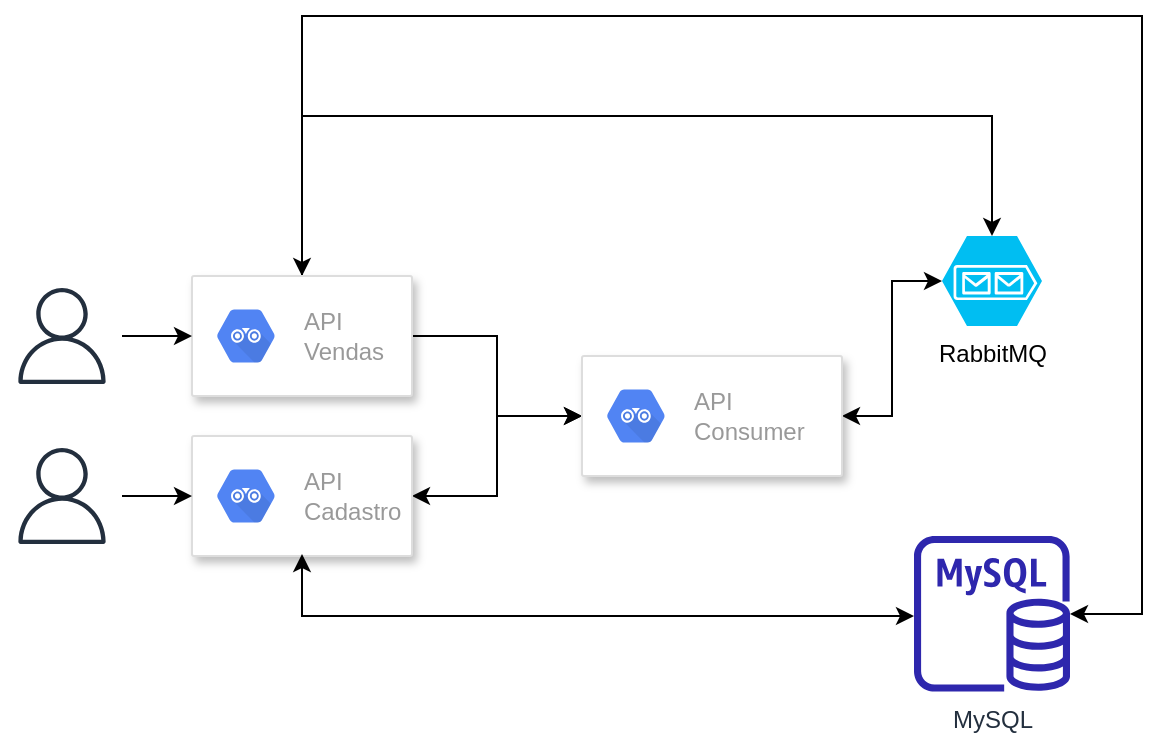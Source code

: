<mxfile version="17.4.6"><diagram id="hpmRQ9RJ9PgHhPMpPKDp" name="Page-1"><mxGraphModel dx="1393" dy="783" grid="1" gridSize="10" guides="1" tooltips="1" connect="1" arrows="1" fold="1" page="1" pageScale="1" pageWidth="850" pageHeight="1100" math="0" shadow="0"><root><mxCell id="0"/><mxCell id="1" parent="0"/><mxCell id="jnWgSNlnUR7ZYrPF4VIY-25" style="edgeStyle=orthogonalEdgeStyle;rounded=0;jumpStyle=none;orthogonalLoop=1;jettySize=auto;html=1;entryX=0;entryY=0.5;entryDx=0;entryDy=0;startArrow=classic;startFill=1;" parent="1" source="jnWgSNlnUR7ZYrPF4VIY-1" target="jnWgSNlnUR7ZYrPF4VIY-5" edge="1"><mxGeometry relative="1" as="geometry"/></mxCell><mxCell id="jnWgSNlnUR7ZYrPF4VIY-1" value="" style="strokeColor=#dddddd;shadow=1;strokeWidth=1;rounded=1;absoluteArcSize=1;arcSize=2;" parent="1" vertex="1"><mxGeometry x="75" y="220" width="110" height="60" as="geometry"/></mxCell><mxCell id="jnWgSNlnUR7ZYrPF4VIY-2" value="API&lt;br&gt;Cadastro" style="sketch=0;dashed=0;connectable=0;html=1;fillColor=#5184F3;strokeColor=none;shape=mxgraph.gcp2.hexIcon;prIcon=api_analytics;part=1;labelPosition=right;verticalLabelPosition=middle;align=left;verticalAlign=middle;spacingLeft=5;fontColor=#999999;fontSize=12;" parent="jnWgSNlnUR7ZYrPF4VIY-1" vertex="1"><mxGeometry y="0.5" width="44" height="39" relative="1" as="geometry"><mxPoint x="5" y="-19.5" as="offset"/></mxGeometry></mxCell><mxCell id="jnWgSNlnUR7ZYrPF4VIY-22" style="edgeStyle=orthogonalEdgeStyle;rounded=0;jumpStyle=none;orthogonalLoop=1;jettySize=auto;html=1;entryX=0.5;entryY=0;entryDx=0;entryDy=0;entryPerimeter=0;startArrow=classic;startFill=1;" parent="1" source="jnWgSNlnUR7ZYrPF4VIY-3" target="jnWgSNlnUR7ZYrPF4VIY-20" edge="1"><mxGeometry relative="1" as="geometry"><Array as="points"><mxPoint x="130" y="60"/><mxPoint x="475" y="60"/></Array></mxGeometry></mxCell><mxCell id="jnWgSNlnUR7ZYrPF4VIY-24" style="edgeStyle=orthogonalEdgeStyle;rounded=0;jumpStyle=none;orthogonalLoop=1;jettySize=auto;html=1;entryX=0;entryY=0.5;entryDx=0;entryDy=0;startArrow=none;startFill=0;" parent="1" source="jnWgSNlnUR7ZYrPF4VIY-3" target="jnWgSNlnUR7ZYrPF4VIY-5" edge="1"><mxGeometry relative="1" as="geometry"/></mxCell><mxCell id="rsvSRhO5Zt_KDtFoIl2R-1" style="edgeStyle=orthogonalEdgeStyle;rounded=0;orthogonalLoop=1;jettySize=auto;html=1;" edge="1" parent="1" source="jnWgSNlnUR7ZYrPF4VIY-3" target="jnWgSNlnUR7ZYrPF4VIY-19"><mxGeometry relative="1" as="geometry"><Array as="points"><mxPoint x="130" y="10"/><mxPoint x="550" y="10"/><mxPoint x="550" y="309"/></Array></mxGeometry></mxCell><mxCell id="jnWgSNlnUR7ZYrPF4VIY-3" value="" style="strokeColor=#dddddd;shadow=1;strokeWidth=1;rounded=1;absoluteArcSize=1;arcSize=2;" parent="1" vertex="1"><mxGeometry x="75" y="140" width="110" height="60" as="geometry"/></mxCell><mxCell id="jnWgSNlnUR7ZYrPF4VIY-4" value="API&lt;br&gt;Vendas" style="sketch=0;dashed=0;connectable=0;html=1;fillColor=#5184F3;strokeColor=none;shape=mxgraph.gcp2.hexIcon;prIcon=api_analytics;part=1;labelPosition=right;verticalLabelPosition=middle;align=left;verticalAlign=middle;spacingLeft=5;fontColor=#999999;fontSize=12;" parent="jnWgSNlnUR7ZYrPF4VIY-3" vertex="1"><mxGeometry y="0.5" width="44" height="39" relative="1" as="geometry"><mxPoint x="5" y="-19.5" as="offset"/></mxGeometry></mxCell><mxCell id="jnWgSNlnUR7ZYrPF4VIY-23" style="edgeStyle=orthogonalEdgeStyle;rounded=0;jumpStyle=none;orthogonalLoop=1;jettySize=auto;html=1;entryX=0;entryY=0.5;entryDx=0;entryDy=0;entryPerimeter=0;startArrow=classic;startFill=1;" parent="1" source="jnWgSNlnUR7ZYrPF4VIY-5" target="jnWgSNlnUR7ZYrPF4VIY-20" edge="1"><mxGeometry relative="1" as="geometry"/></mxCell><mxCell id="jnWgSNlnUR7ZYrPF4VIY-5" value="" style="strokeColor=#dddddd;shadow=1;strokeWidth=1;rounded=1;absoluteArcSize=1;arcSize=2;" parent="1" vertex="1"><mxGeometry x="270" y="180" width="130" height="60" as="geometry"/></mxCell><mxCell id="jnWgSNlnUR7ZYrPF4VIY-6" value="API&lt;br&gt;Consumer" style="sketch=0;dashed=0;connectable=0;html=1;fillColor=#5184F3;strokeColor=none;shape=mxgraph.gcp2.hexIcon;prIcon=api_analytics;part=1;labelPosition=right;verticalLabelPosition=middle;align=left;verticalAlign=middle;spacingLeft=5;fontColor=#999999;fontSize=12;" parent="jnWgSNlnUR7ZYrPF4VIY-5" vertex="1"><mxGeometry y="0.5" width="44" height="39" relative="1" as="geometry"><mxPoint x="5" y="-19.5" as="offset"/></mxGeometry></mxCell><mxCell id="jnWgSNlnUR7ZYrPF4VIY-11" value="" style="edgeStyle=orthogonalEdgeStyle;rounded=0;orthogonalLoop=1;jettySize=auto;html=1;" parent="1" source="jnWgSNlnUR7ZYrPF4VIY-8" target="jnWgSNlnUR7ZYrPF4VIY-3" edge="1"><mxGeometry relative="1" as="geometry"/></mxCell><mxCell id="jnWgSNlnUR7ZYrPF4VIY-8" value="" style="sketch=0;outlineConnect=0;fontColor=#232F3E;gradientColor=none;strokeColor=#232F3E;fillColor=#ffffff;dashed=0;verticalLabelPosition=bottom;verticalAlign=top;align=center;html=1;fontSize=12;fontStyle=0;aspect=fixed;shape=mxgraph.aws4.resourceIcon;resIcon=mxgraph.aws4.user;" parent="1" vertex="1"><mxGeometry x="-20" y="140" width="60" height="60" as="geometry"/></mxCell><mxCell id="jnWgSNlnUR7ZYrPF4VIY-14" value="" style="edgeStyle=orthogonalEdgeStyle;rounded=0;orthogonalLoop=1;jettySize=auto;html=1;" parent="1" source="jnWgSNlnUR7ZYrPF4VIY-9" target="jnWgSNlnUR7ZYrPF4VIY-1" edge="1"><mxGeometry relative="1" as="geometry"/></mxCell><mxCell id="jnWgSNlnUR7ZYrPF4VIY-9" value="" style="sketch=0;outlineConnect=0;fontColor=#232F3E;gradientColor=none;strokeColor=#232F3E;fillColor=#ffffff;dashed=0;verticalLabelPosition=bottom;verticalAlign=top;align=center;html=1;fontSize=12;fontStyle=0;aspect=fixed;shape=mxgraph.aws4.resourceIcon;resIcon=mxgraph.aws4.user;" parent="1" vertex="1"><mxGeometry x="-20" y="220" width="60" height="60" as="geometry"/></mxCell><mxCell id="jnWgSNlnUR7ZYrPF4VIY-26" style="edgeStyle=orthogonalEdgeStyle;rounded=0;jumpStyle=none;orthogonalLoop=1;jettySize=auto;html=1;startArrow=classic;startFill=1;" parent="1" source="jnWgSNlnUR7ZYrPF4VIY-19" edge="1"><mxGeometry relative="1" as="geometry"><mxPoint x="130" y="279" as="targetPoint"/><Array as="points"><mxPoint x="130" y="310"/></Array></mxGeometry></mxCell><mxCell id="jnWgSNlnUR7ZYrPF4VIY-19" value="MySQL" style="sketch=0;outlineConnect=0;fontColor=#232F3E;gradientColor=none;fillColor=#2E27AD;strokeColor=none;dashed=0;verticalLabelPosition=bottom;verticalAlign=top;align=center;html=1;fontSize=12;fontStyle=0;aspect=fixed;pointerEvents=1;shape=mxgraph.aws4.rds_mysql_instance;" parent="1" vertex="1"><mxGeometry x="436" y="269.9" width="78" height="78" as="geometry"/></mxCell><mxCell id="jnWgSNlnUR7ZYrPF4VIY-20" value="RabbitMQ" style="verticalLabelPosition=bottom;html=1;verticalAlign=top;align=center;strokeColor=none;fillColor=#00BEF2;shape=mxgraph.azure.storage_queue;" parent="1" vertex="1"><mxGeometry x="450" y="120" width="50" height="45" as="geometry"/></mxCell></root></mxGraphModel></diagram></mxfile>
